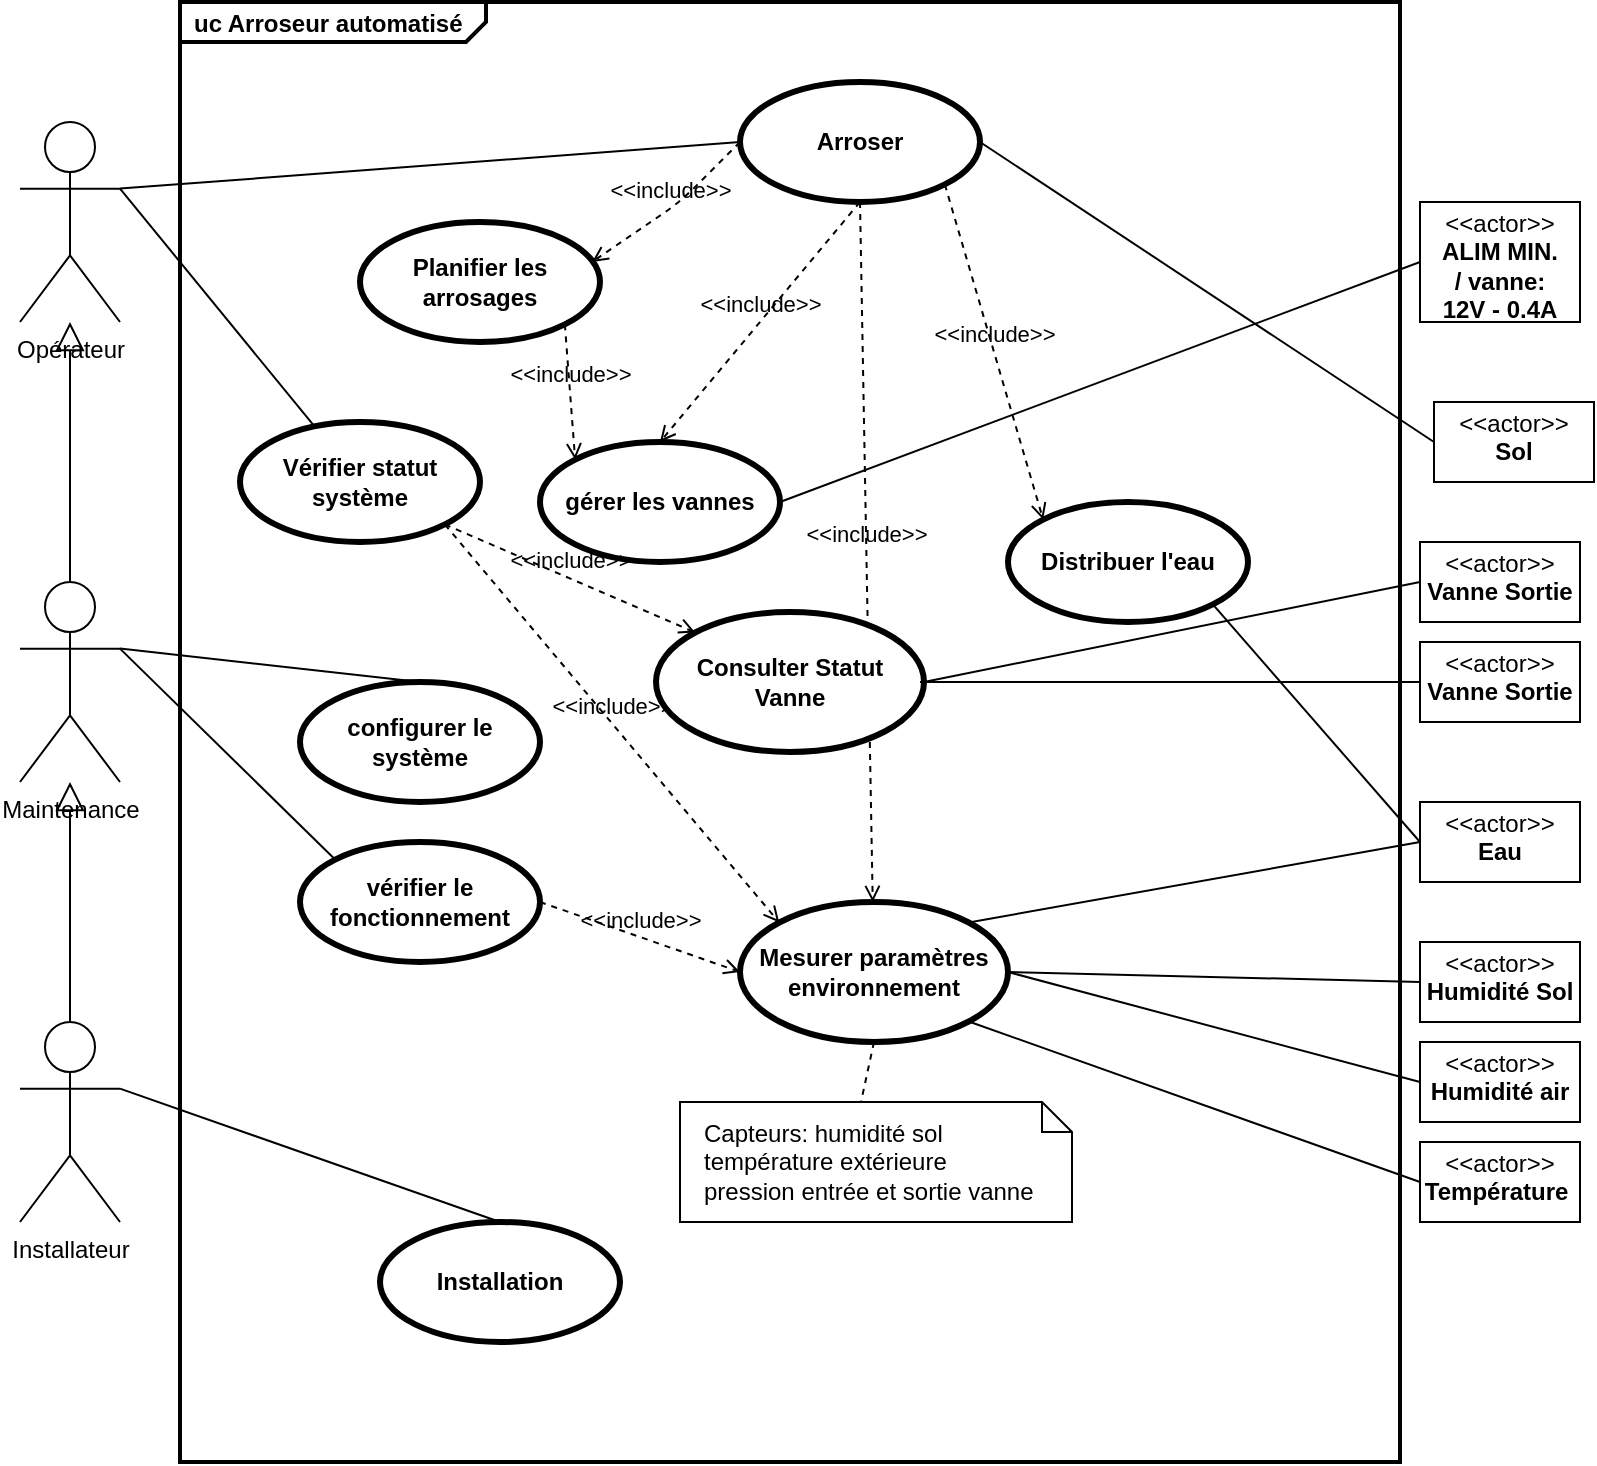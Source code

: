 <mxfile version="14.4.9" type="github">
  <diagram id="6eqYqRTth382LrduP_o_" name="Page-1">
    <mxGraphModel dx="1422" dy="1904" grid="1" gridSize="10" guides="1" tooltips="1" connect="1" arrows="1" fold="1" page="1" pageScale="1" pageWidth="827" pageHeight="1169" math="0" shadow="0">
      <root>
        <mxCell id="0" />
        <mxCell id="1" parent="0" />
        <mxCell id="ppV6EDuLgcRE_63jkB19-2" value="&lt;p style=&quot;margin: 0px ; margin-top: 4px ; margin-left: 7px ; text-align: left&quot;&gt;&lt;b&gt;uc Arroseur automatisé&lt;/b&gt;&lt;/p&gt;" style="html=1;shape=mxgraph.sysml.package;overflow=fill;labelX=153;strokeWidth=2;align=center;" parent="1" vertex="1">
          <mxGeometry x="120" y="-10" width="610" height="730" as="geometry" />
        </mxCell>
        <mxCell id="ppV6EDuLgcRE_63jkB19-3" value="Opérateur" style="shape=umlActor;html=1;verticalLabelPosition=bottom;verticalAlign=top;align=center;" parent="1" vertex="1">
          <mxGeometry x="40" y="50" width="50" height="100" as="geometry" />
        </mxCell>
        <mxCell id="ppV6EDuLgcRE_63jkB19-4" value="&lt;p style=&quot;margin: 0px ; margin-top: 4px ; text-align: center&quot;&gt;&amp;lt;&amp;lt;actor&amp;gt;&amp;gt;&lt;br&gt;&lt;b&gt;ALIM MIN.&lt;br&gt;/ vanne:&lt;br&gt;12V - 0.4A&lt;/b&gt;&lt;/p&gt;&lt;p style=&quot;margin: 0px ; margin-top: 4px ; text-align: center&quot;&gt;&lt;b&gt;&lt;br&gt;&lt;/b&gt;&lt;/p&gt;" style="shape=rect;html=1;overflow=fill;html=1;whiteSpace=wrap;align=center;" parent="1" vertex="1">
          <mxGeometry x="740" y="90" width="80" height="60" as="geometry" />
        </mxCell>
        <mxCell id="ppV6EDuLgcRE_63jkB19-5" value="&lt;p style=&quot;margin: 0px ; margin-top: 4px ; text-align: center&quot;&gt;&amp;lt;&amp;lt;actor&amp;gt;&amp;gt;&lt;br&gt;&lt;b&gt;Eau&lt;/b&gt;&lt;/p&gt;" style="shape=rect;html=1;overflow=fill;html=1;whiteSpace=wrap;align=center;" parent="1" vertex="1">
          <mxGeometry x="740" y="390" width="80" height="40" as="geometry" />
        </mxCell>
        <mxCell id="ppV6EDuLgcRE_63jkB19-6" value="&lt;p style=&quot;margin: 0px ; margin-top: 4px ; text-align: center&quot;&gt;&amp;lt;&amp;lt;actor&amp;gt;&amp;gt;&lt;br&gt;&lt;b&gt;Humidité&lt;/b&gt; &lt;b&gt;air&lt;/b&gt;&lt;/p&gt;" style="shape=rect;html=1;overflow=fill;html=1;whiteSpace=wrap;align=center;" parent="1" vertex="1">
          <mxGeometry x="740" y="510" width="80" height="40" as="geometry" />
        </mxCell>
        <mxCell id="ppV6EDuLgcRE_63jkB19-7" value="&lt;p style=&quot;margin: 0px ; margin-top: 4px ; text-align: center&quot;&gt;&amp;lt;&amp;lt;actor&amp;gt;&amp;gt;&lt;br&gt;&lt;b&gt;Température&amp;nbsp;&lt;/b&gt;&lt;/p&gt;" style="shape=rect;html=1;overflow=fill;html=1;whiteSpace=wrap;align=center;" parent="1" vertex="1">
          <mxGeometry x="740" y="560" width="80" height="40" as="geometry" />
        </mxCell>
        <mxCell id="ppV6EDuLgcRE_63jkB19-9" value="Installateur" style="shape=umlActor;html=1;verticalLabelPosition=bottom;verticalAlign=top;align=center;" parent="1" vertex="1">
          <mxGeometry x="40" y="500" width="50" height="100" as="geometry" />
        </mxCell>
        <mxCell id="ppV6EDuLgcRE_63jkB19-10" value="Maintenance" style="shape=umlActor;html=1;verticalLabelPosition=bottom;verticalAlign=top;align=center;" parent="1" vertex="1">
          <mxGeometry x="40" y="280" width="50" height="100" as="geometry" />
        </mxCell>
        <mxCell id="lcaHJXhXePBUSlSVkZVQ-3" value="" style="edgeStyle=none;html=1;endArrow=block;endFill=0;endSize=12;verticalAlign=bottom;exitX=0.5;exitY=0;exitDx=0;exitDy=0;exitPerimeter=0;" parent="1" source="ppV6EDuLgcRE_63jkB19-9" target="ppV6EDuLgcRE_63jkB19-10" edge="1">
          <mxGeometry width="160" relative="1" as="geometry">
            <mxPoint x="70" y="460" as="sourcePoint" />
            <mxPoint x="80" y="400" as="targetPoint" />
          </mxGeometry>
        </mxCell>
        <mxCell id="lcaHJXhXePBUSlSVkZVQ-4" value="" style="edgeStyle=none;html=1;endArrow=block;endFill=0;endSize=12;verticalAlign=bottom;exitX=0.5;exitY=0;exitDx=0;exitDy=0;exitPerimeter=0;" parent="1" source="ppV6EDuLgcRE_63jkB19-10" target="ppV6EDuLgcRE_63jkB19-3" edge="1">
          <mxGeometry width="160" relative="1" as="geometry">
            <mxPoint x="64.5" y="260" as="sourcePoint" />
            <mxPoint x="64.5" y="180" as="targetPoint" />
          </mxGeometry>
        </mxCell>
        <mxCell id="lcaHJXhXePBUSlSVkZVQ-5" value="Mesurer paramètres environnement" style="shape=ellipse;html=1;strokeWidth=3;fontStyle=1;whiteSpace=wrap;align=center;perimeter=ellipsePerimeter;" parent="1" vertex="1">
          <mxGeometry x="400" y="440" width="134" height="70" as="geometry" />
        </mxCell>
        <mxCell id="lcaHJXhXePBUSlSVkZVQ-7" value="Distribuer l&#39;eau" style="shape=ellipse;html=1;strokeWidth=3;fontStyle=1;whiteSpace=wrap;align=center;perimeter=ellipsePerimeter;" parent="1" vertex="1">
          <mxGeometry x="534" y="240" width="120" height="60" as="geometry" />
        </mxCell>
        <mxCell id="lcaHJXhXePBUSlSVkZVQ-8" value="" style="edgeStyle=none;html=1;endArrow=none;verticalAlign=bottom;exitX=0;exitY=0.5;exitDx=0;exitDy=0;entryX=1;entryY=0;entryDx=0;entryDy=0;" parent="1" source="ppV6EDuLgcRE_63jkB19-5" target="lcaHJXhXePBUSlSVkZVQ-5" edge="1">
          <mxGeometry width="160" relative="1" as="geometry">
            <mxPoint x="400" y="410" as="sourcePoint" />
            <mxPoint x="534" y="372" as="targetPoint" />
          </mxGeometry>
        </mxCell>
        <mxCell id="lcaHJXhXePBUSlSVkZVQ-9" value="" style="edgeStyle=none;html=1;endArrow=none;verticalAlign=bottom;exitX=0;exitY=0.5;exitDx=0;exitDy=0;entryX=1;entryY=1;entryDx=0;entryDy=0;" parent="1" source="ppV6EDuLgcRE_63jkB19-5" target="lcaHJXhXePBUSlSVkZVQ-7" edge="1">
          <mxGeometry width="160" relative="1" as="geometry">
            <mxPoint x="750" y="420" as="sourcePoint" />
            <mxPoint x="544" y="382" as="targetPoint" />
          </mxGeometry>
        </mxCell>
        <mxCell id="lcaHJXhXePBUSlSVkZVQ-10" value="" style="edgeStyle=none;html=1;endArrow=none;verticalAlign=bottom;entryX=0;entryY=0.5;entryDx=0;entryDy=0;exitX=1;exitY=0.5;exitDx=0;exitDy=0;" parent="1" source="lcaHJXhXePBUSlSVkZVQ-5" target="ppV6EDuLgcRE_63jkB19-6" edge="1">
          <mxGeometry width="160" relative="1" as="geometry">
            <mxPoint x="400" y="410" as="sourcePoint" />
            <mxPoint x="560" y="410" as="targetPoint" />
          </mxGeometry>
        </mxCell>
        <mxCell id="lcaHJXhXePBUSlSVkZVQ-11" value="Arroser" style="shape=ellipse;html=1;strokeWidth=3;fontStyle=1;whiteSpace=wrap;align=center;perimeter=ellipsePerimeter;" parent="1" vertex="1">
          <mxGeometry x="400" y="30" width="120" height="60" as="geometry" />
        </mxCell>
        <mxCell id="lcaHJXhXePBUSlSVkZVQ-12" value="&amp;lt;&amp;lt;include&amp;gt;&amp;gt;" style="edgeStyle=none;html=1;endArrow=open;verticalAlign=bottom;dashed=1;labelBackgroundColor=none;exitX=1;exitY=1;exitDx=0;exitDy=0;entryX=0;entryY=0;entryDx=0;entryDy=0;" parent="1" source="lcaHJXhXePBUSlSVkZVQ-11" target="lcaHJXhXePBUSlSVkZVQ-7" edge="1">
          <mxGeometry width="160" relative="1" as="geometry">
            <mxPoint x="400" y="410" as="sourcePoint" />
            <mxPoint x="560" y="410" as="targetPoint" />
          </mxGeometry>
        </mxCell>
        <mxCell id="lcaHJXhXePBUSlSVkZVQ-13" value="&amp;lt;&amp;lt;include&amp;gt;&amp;gt;" style="edgeStyle=none;html=1;endArrow=open;verticalAlign=bottom;dashed=1;labelBackgroundColor=none;exitX=0.5;exitY=1;exitDx=0;exitDy=0;" parent="1" source="lcaHJXhXePBUSlSVkZVQ-11" target="lcaHJXhXePBUSlSVkZVQ-5" edge="1">
          <mxGeometry width="160" relative="1" as="geometry">
            <mxPoint x="452.426" y="91.213" as="sourcePoint" />
            <mxPoint x="474" y="330" as="targetPoint" />
          </mxGeometry>
        </mxCell>
        <mxCell id="lcaHJXhXePBUSlSVkZVQ-14" value="Planifier les arrosages" style="shape=ellipse;html=1;strokeWidth=3;fontStyle=1;whiteSpace=wrap;align=center;perimeter=ellipsePerimeter;" parent="1" vertex="1">
          <mxGeometry x="210" y="100" width="120" height="60" as="geometry" />
        </mxCell>
        <mxCell id="lcaHJXhXePBUSlSVkZVQ-15" style="edgeStyle=none;rounded=0;orthogonalLoop=1;jettySize=auto;html=1;exitX=0.5;exitY=0;exitDx=0;exitDy=0;" parent="1" source="lcaHJXhXePBUSlSVkZVQ-14" target="lcaHJXhXePBUSlSVkZVQ-14" edge="1">
          <mxGeometry relative="1" as="geometry" />
        </mxCell>
        <mxCell id="lcaHJXhXePBUSlSVkZVQ-16" value="" style="edgeStyle=none;html=1;endArrow=none;verticalAlign=bottom;exitX=1;exitY=0.333;exitDx=0;exitDy=0;exitPerimeter=0;" parent="1" source="ppV6EDuLgcRE_63jkB19-3" edge="1">
          <mxGeometry width="160" relative="1" as="geometry">
            <mxPoint x="560" y="50" as="sourcePoint" />
            <mxPoint x="400" y="60" as="targetPoint" />
          </mxGeometry>
        </mxCell>
        <mxCell id="lcaHJXhXePBUSlSVkZVQ-18" value="Installation" style="shape=ellipse;html=1;strokeWidth=3;fontStyle=1;whiteSpace=wrap;align=center;perimeter=ellipsePerimeter;" parent="1" vertex="1">
          <mxGeometry x="220" y="600" width="120" height="60" as="geometry" />
        </mxCell>
        <mxCell id="lcaHJXhXePBUSlSVkZVQ-19" value="configurer le système" style="shape=ellipse;html=1;strokeWidth=3;fontStyle=1;whiteSpace=wrap;align=center;perimeter=ellipsePerimeter;" parent="1" vertex="1">
          <mxGeometry x="180" y="330" width="120" height="60" as="geometry" />
        </mxCell>
        <mxCell id="lcaHJXhXePBUSlSVkZVQ-21" value="" style="edgeStyle=none;html=1;endArrow=none;verticalAlign=bottom;exitX=1;exitY=0.333;exitDx=0;exitDy=0;exitPerimeter=0;entryX=0.5;entryY=0;entryDx=0;entryDy=0;" parent="1" source="ppV6EDuLgcRE_63jkB19-10" target="lcaHJXhXePBUSlSVkZVQ-19" edge="1">
          <mxGeometry width="160" relative="1" as="geometry">
            <mxPoint x="430" y="430" as="sourcePoint" />
            <mxPoint x="590" y="430" as="targetPoint" />
          </mxGeometry>
        </mxCell>
        <mxCell id="lcaHJXhXePBUSlSVkZVQ-22" value="" style="edgeStyle=none;html=1;endArrow=none;verticalAlign=bottom;exitX=1;exitY=0.333;exitDx=0;exitDy=0;exitPerimeter=0;entryX=0.5;entryY=0;entryDx=0;entryDy=0;" parent="1" source="ppV6EDuLgcRE_63jkB19-9" target="lcaHJXhXePBUSlSVkZVQ-18" edge="1">
          <mxGeometry width="160" relative="1" as="geometry">
            <mxPoint x="430" y="430" as="sourcePoint" />
            <mxPoint x="590" y="430" as="targetPoint" />
          </mxGeometry>
        </mxCell>
        <mxCell id="lcaHJXhXePBUSlSVkZVQ-23" value="" style="edgeStyle=none;html=1;endArrow=none;verticalAlign=bottom;entryX=0;entryY=0.5;entryDx=0;entryDy=0;exitX=1;exitY=1;exitDx=0;exitDy=0;" parent="1" source="lcaHJXhXePBUSlSVkZVQ-5" target="ppV6EDuLgcRE_63jkB19-7" edge="1">
          <mxGeometry width="160" relative="1" as="geometry">
            <mxPoint x="474" y="590" as="sourcePoint" />
            <mxPoint x="590" y="510" as="targetPoint" />
          </mxGeometry>
        </mxCell>
        <mxCell id="lcaHJXhXePBUSlSVkZVQ-24" value="gérer les vannes" style="shape=ellipse;html=1;strokeWidth=3;fontStyle=1;whiteSpace=wrap;align=center;perimeter=ellipsePerimeter;" parent="1" vertex="1">
          <mxGeometry x="300" y="210" width="120" height="60" as="geometry" />
        </mxCell>
        <mxCell id="lcaHJXhXePBUSlSVkZVQ-28" value="Vérifier statut système" style="shape=ellipse;html=1;strokeWidth=3;fontStyle=1;whiteSpace=wrap;align=center;perimeter=ellipsePerimeter;" parent="1" vertex="1">
          <mxGeometry x="150" y="200" width="120" height="60" as="geometry" />
        </mxCell>
        <mxCell id="lcaHJXhXePBUSlSVkZVQ-29" value="" style="edgeStyle=none;html=1;endArrow=none;verticalAlign=bottom;exitX=1;exitY=0.333;exitDx=0;exitDy=0;exitPerimeter=0;" parent="1" source="ppV6EDuLgcRE_63jkB19-3" target="lcaHJXhXePBUSlSVkZVQ-28" edge="1">
          <mxGeometry width="160" relative="1" as="geometry">
            <mxPoint x="100" y="93.333" as="sourcePoint" />
            <mxPoint x="220" y="120" as="targetPoint" />
          </mxGeometry>
        </mxCell>
        <mxCell id="lcaHJXhXePBUSlSVkZVQ-34" value="&amp;lt;&amp;lt;include&amp;gt;&amp;gt;" style="edgeStyle=none;html=1;endArrow=open;verticalAlign=bottom;dashed=1;labelBackgroundColor=none;exitX=0.5;exitY=1;exitDx=0;exitDy=0;entryX=0.5;entryY=0;entryDx=0;entryDy=0;" parent="1" source="lcaHJXhXePBUSlSVkZVQ-11" target="lcaHJXhXePBUSlSVkZVQ-24" edge="1">
          <mxGeometry width="160" relative="1" as="geometry">
            <mxPoint x="410" y="100" as="sourcePoint" />
            <mxPoint x="484" y="340" as="targetPoint" />
          </mxGeometry>
        </mxCell>
        <mxCell id="lcaHJXhXePBUSlSVkZVQ-35" value="vérifier le fonctionnement" style="shape=ellipse;html=1;strokeWidth=3;fontStyle=1;whiteSpace=wrap;align=center;perimeter=ellipsePerimeter;" parent="1" vertex="1">
          <mxGeometry x="180" y="410" width="120" height="60" as="geometry" />
        </mxCell>
        <mxCell id="lcaHJXhXePBUSlSVkZVQ-36" value="" style="edgeStyle=none;html=1;endArrow=none;verticalAlign=bottom;exitX=1;exitY=0.333;exitDx=0;exitDy=0;exitPerimeter=0;entryX=0;entryY=0;entryDx=0;entryDy=0;" parent="1" source="ppV6EDuLgcRE_63jkB19-10" target="lcaHJXhXePBUSlSVkZVQ-35" edge="1">
          <mxGeometry width="160" relative="1" as="geometry">
            <mxPoint x="100" y="323.333" as="sourcePoint" />
            <mxPoint x="250" y="340" as="targetPoint" />
          </mxGeometry>
        </mxCell>
        <mxCell id="lcaHJXhXePBUSlSVkZVQ-38" value="" style="edgeStyle=none;html=1;endArrow=none;verticalAlign=bottom;exitX=0;exitY=0.5;exitDx=0;exitDy=0;entryX=1;entryY=0.5;entryDx=0;entryDy=0;" parent="1" source="ppV6EDuLgcRE_63jkB19-4" target="lcaHJXhXePBUSlSVkZVQ-24" edge="1">
          <mxGeometry width="160" relative="1" as="geometry">
            <mxPoint x="750" y="420" as="sourcePoint" />
            <mxPoint x="544" y="382" as="targetPoint" />
          </mxGeometry>
        </mxCell>
        <mxCell id="lcaHJXhXePBUSlSVkZVQ-44" value="&amp;lt;&amp;lt;include&amp;gt;&amp;gt;" style="edgeStyle=none;html=1;endArrow=open;verticalAlign=bottom;dashed=1;labelBackgroundColor=none;exitX=1;exitY=1;exitDx=0;exitDy=0;entryX=0;entryY=0;entryDx=0;entryDy=0;" parent="1" source="lcaHJXhXePBUSlSVkZVQ-28" target="lcaHJXhXePBUSlSVkZVQ-5" edge="1">
          <mxGeometry width="160" relative="1" as="geometry">
            <mxPoint x="262.426" y="261.213" as="sourcePoint" />
            <mxPoint x="424" y="370" as="targetPoint" />
          </mxGeometry>
        </mxCell>
        <mxCell id="lcaHJXhXePBUSlSVkZVQ-46" value="&amp;lt;&amp;lt;include&amp;gt;&amp;gt;" style="edgeStyle=none;html=1;endArrow=open;verticalAlign=bottom;dashed=1;labelBackgroundColor=none;exitX=1;exitY=1;exitDx=0;exitDy=0;entryX=0;entryY=0;entryDx=0;entryDy=0;" parent="1" source="lcaHJXhXePBUSlSVkZVQ-14" target="lcaHJXhXePBUSlSVkZVQ-24" edge="1">
          <mxGeometry width="160" relative="1" as="geometry">
            <mxPoint x="410" y="100" as="sourcePoint" />
            <mxPoint x="370" y="220" as="targetPoint" />
          </mxGeometry>
        </mxCell>
        <mxCell id="lcaHJXhXePBUSlSVkZVQ-47" value="&amp;lt;&amp;lt;include&amp;gt;&amp;gt;" style="edgeStyle=none;html=1;endArrow=open;verticalAlign=bottom;dashed=1;labelBackgroundColor=none;exitX=0;exitY=0.5;exitDx=0;exitDy=0;entryX=0.967;entryY=0.333;entryDx=0;entryDy=0;entryPerimeter=0;" parent="1" source="lcaHJXhXePBUSlSVkZVQ-11" target="lcaHJXhXePBUSlSVkZVQ-14" edge="1">
          <mxGeometry width="160" relative="1" as="geometry">
            <mxPoint x="282.426" y="141.213" as="sourcePoint" />
            <mxPoint x="327.574" y="228.787" as="targetPoint" />
            <Array as="points">
              <mxPoint x="370" y="90" />
            </Array>
          </mxGeometry>
        </mxCell>
        <mxCell id="lcaHJXhXePBUSlSVkZVQ-48" value="&amp;lt;&amp;lt;include&amp;gt;&amp;gt;" style="edgeStyle=none;html=1;endArrow=open;verticalAlign=bottom;dashed=1;labelBackgroundColor=none;exitX=1;exitY=0.5;exitDx=0;exitDy=0;entryX=0;entryY=0.5;entryDx=0;entryDy=0;" parent="1" source="lcaHJXhXePBUSlSVkZVQ-35" target="lcaHJXhXePBUSlSVkZVQ-5" edge="1">
          <mxGeometry width="160" relative="1" as="geometry">
            <mxPoint x="262.426" y="261.213" as="sourcePoint" />
            <mxPoint x="441.574" y="468.787" as="targetPoint" />
          </mxGeometry>
        </mxCell>
        <mxCell id="lcaHJXhXePBUSlSVkZVQ-52" value="&lt;p style=&quot;margin: 0px ; margin-top: 4px ; text-align: center&quot;&gt;&amp;lt;&amp;lt;actor&amp;gt;&amp;gt;&lt;br&gt;&lt;b&gt;Sol&lt;/b&gt;&lt;/p&gt;" style="shape=rect;html=1;overflow=fill;html=1;whiteSpace=wrap;align=center;" parent="1" vertex="1">
          <mxGeometry x="747" y="190" width="80" height="40" as="geometry" />
        </mxCell>
        <mxCell id="lcaHJXhXePBUSlSVkZVQ-55" value="" style="edgeStyle=none;html=1;endArrow=none;verticalAlign=bottom;exitX=1;exitY=0.5;exitDx=0;exitDy=0;entryX=0;entryY=0.5;entryDx=0;entryDy=0;" parent="1" source="lcaHJXhXePBUSlSVkZVQ-11" target="lcaHJXhXePBUSlSVkZVQ-52" edge="1">
          <mxGeometry width="160" relative="1" as="geometry">
            <mxPoint x="534" y="53.333" as="sourcePoint" />
            <mxPoint x="844" y="30" as="targetPoint" />
          </mxGeometry>
        </mxCell>
        <mxCell id="Nn6LtOXa8Ds1HymFLCa2-1" value="Capteurs: humidité sol&lt;br&gt;température extérieure&lt;br&gt;pression entrée et sortie vanne" style="shape=note;size=15;align=left;spacingLeft=10;html=1;whiteSpace=wrap;" parent="1" vertex="1">
          <mxGeometry x="370" y="540" width="196" height="60" as="geometry" />
        </mxCell>
        <mxCell id="Nn6LtOXa8Ds1HymFLCa2-2" value="" style="endArrow=none;dashed=1;html=1;entryX=0;entryY=0;entryDx=90.5;entryDy=0;entryPerimeter=0;exitX=0.5;exitY=1;exitDx=0;exitDy=0;" parent="1" source="lcaHJXhXePBUSlSVkZVQ-5" target="Nn6LtOXa8Ds1HymFLCa2-1" edge="1">
          <mxGeometry width="50" height="50" relative="1" as="geometry">
            <mxPoint x="250" y="550" as="sourcePoint" />
            <mxPoint x="300" y="500" as="targetPoint" />
          </mxGeometry>
        </mxCell>
        <mxCell id="yO5_BVTCs1b0pqYazBWt-2" style="rounded=0;orthogonalLoop=1;jettySize=auto;html=1;exitX=0;exitY=0.5;exitDx=0;exitDy=0;entryX=1;entryY=0.5;entryDx=0;entryDy=0;endArrow=none;endFill=0;" edge="1" parent="1" source="yO5_BVTCs1b0pqYazBWt-1" target="lcaHJXhXePBUSlSVkZVQ-5">
          <mxGeometry relative="1" as="geometry" />
        </mxCell>
        <mxCell id="yO5_BVTCs1b0pqYazBWt-1" value="&lt;p style=&quot;margin: 0px ; margin-top: 4px ; text-align: center&quot;&gt;&amp;lt;&amp;lt;actor&amp;gt;&amp;gt;&lt;br&gt;&lt;b&gt;Humidité Sol&lt;/b&gt;&lt;/p&gt;" style="shape=rect;html=1;overflow=fill;html=1;whiteSpace=wrap;align=center;" vertex="1" parent="1">
          <mxGeometry x="740" y="460" width="80" height="40" as="geometry" />
        </mxCell>
        <mxCell id="yO5_BVTCs1b0pqYazBWt-3" value="Consulter Statut &lt;br&gt;Vanne" style="shape=ellipse;html=1;strokeWidth=3;fontStyle=1;whiteSpace=wrap;align=center;perimeter=ellipsePerimeter;" vertex="1" parent="1">
          <mxGeometry x="358" y="295" width="134" height="70" as="geometry" />
        </mxCell>
        <mxCell id="yO5_BVTCs1b0pqYazBWt-7" style="edgeStyle=none;rounded=0;orthogonalLoop=1;jettySize=auto;html=1;exitX=0;exitY=0.5;exitDx=0;exitDy=0;entryX=1;entryY=0.5;entryDx=0;entryDy=0;endArrow=none;endFill=0;strokeColor=#000000;" edge="1" parent="1" source="yO5_BVTCs1b0pqYazBWt-5" target="yO5_BVTCs1b0pqYazBWt-3">
          <mxGeometry relative="1" as="geometry" />
        </mxCell>
        <mxCell id="yO5_BVTCs1b0pqYazBWt-5" value="&lt;p style=&quot;margin: 0px ; margin-top: 4px ; text-align: center&quot;&gt;&amp;lt;&amp;lt;actor&amp;gt;&amp;gt;&lt;br&gt;&lt;b&gt;Vanne Sortie&lt;/b&gt;&lt;br&gt;&lt;/p&gt;" style="shape=rect;html=1;overflow=fill;html=1;whiteSpace=wrap;align=center;" vertex="1" parent="1">
          <mxGeometry x="740" y="260" width="80" height="40" as="geometry" />
        </mxCell>
        <mxCell id="yO5_BVTCs1b0pqYazBWt-8" style="edgeStyle=none;rounded=0;orthogonalLoop=1;jettySize=auto;html=1;exitX=0;exitY=0.5;exitDx=0;exitDy=0;endArrow=none;endFill=0;strokeColor=#000000;" edge="1" parent="1" source="yO5_BVTCs1b0pqYazBWt-6">
          <mxGeometry relative="1" as="geometry">
            <mxPoint x="490" y="330" as="targetPoint" />
          </mxGeometry>
        </mxCell>
        <mxCell id="yO5_BVTCs1b0pqYazBWt-6" value="&lt;p style=&quot;margin: 0px ; margin-top: 4px ; text-align: center&quot;&gt;&amp;lt;&amp;lt;actor&amp;gt;&amp;gt;&lt;br&gt;&lt;b&gt;Vanne Sortie&lt;/b&gt;&lt;br&gt;&lt;/p&gt;" style="shape=rect;html=1;overflow=fill;html=1;whiteSpace=wrap;align=center;" vertex="1" parent="1">
          <mxGeometry x="740" y="310" width="80" height="40" as="geometry" />
        </mxCell>
        <mxCell id="yO5_BVTCs1b0pqYazBWt-9" value="&amp;lt;&amp;lt;include&amp;gt;&amp;gt;" style="edgeStyle=none;html=1;endArrow=open;verticalAlign=bottom;dashed=1;labelBackgroundColor=none;exitX=1;exitY=1;exitDx=0;exitDy=0;entryX=0;entryY=0;entryDx=0;entryDy=0;" edge="1" parent="1" source="lcaHJXhXePBUSlSVkZVQ-28" target="yO5_BVTCs1b0pqYazBWt-3">
          <mxGeometry width="160" relative="1" as="geometry">
            <mxPoint x="262.426" y="261.213" as="sourcePoint" />
            <mxPoint x="429.624" y="460.251" as="targetPoint" />
          </mxGeometry>
        </mxCell>
      </root>
    </mxGraphModel>
  </diagram>
</mxfile>
